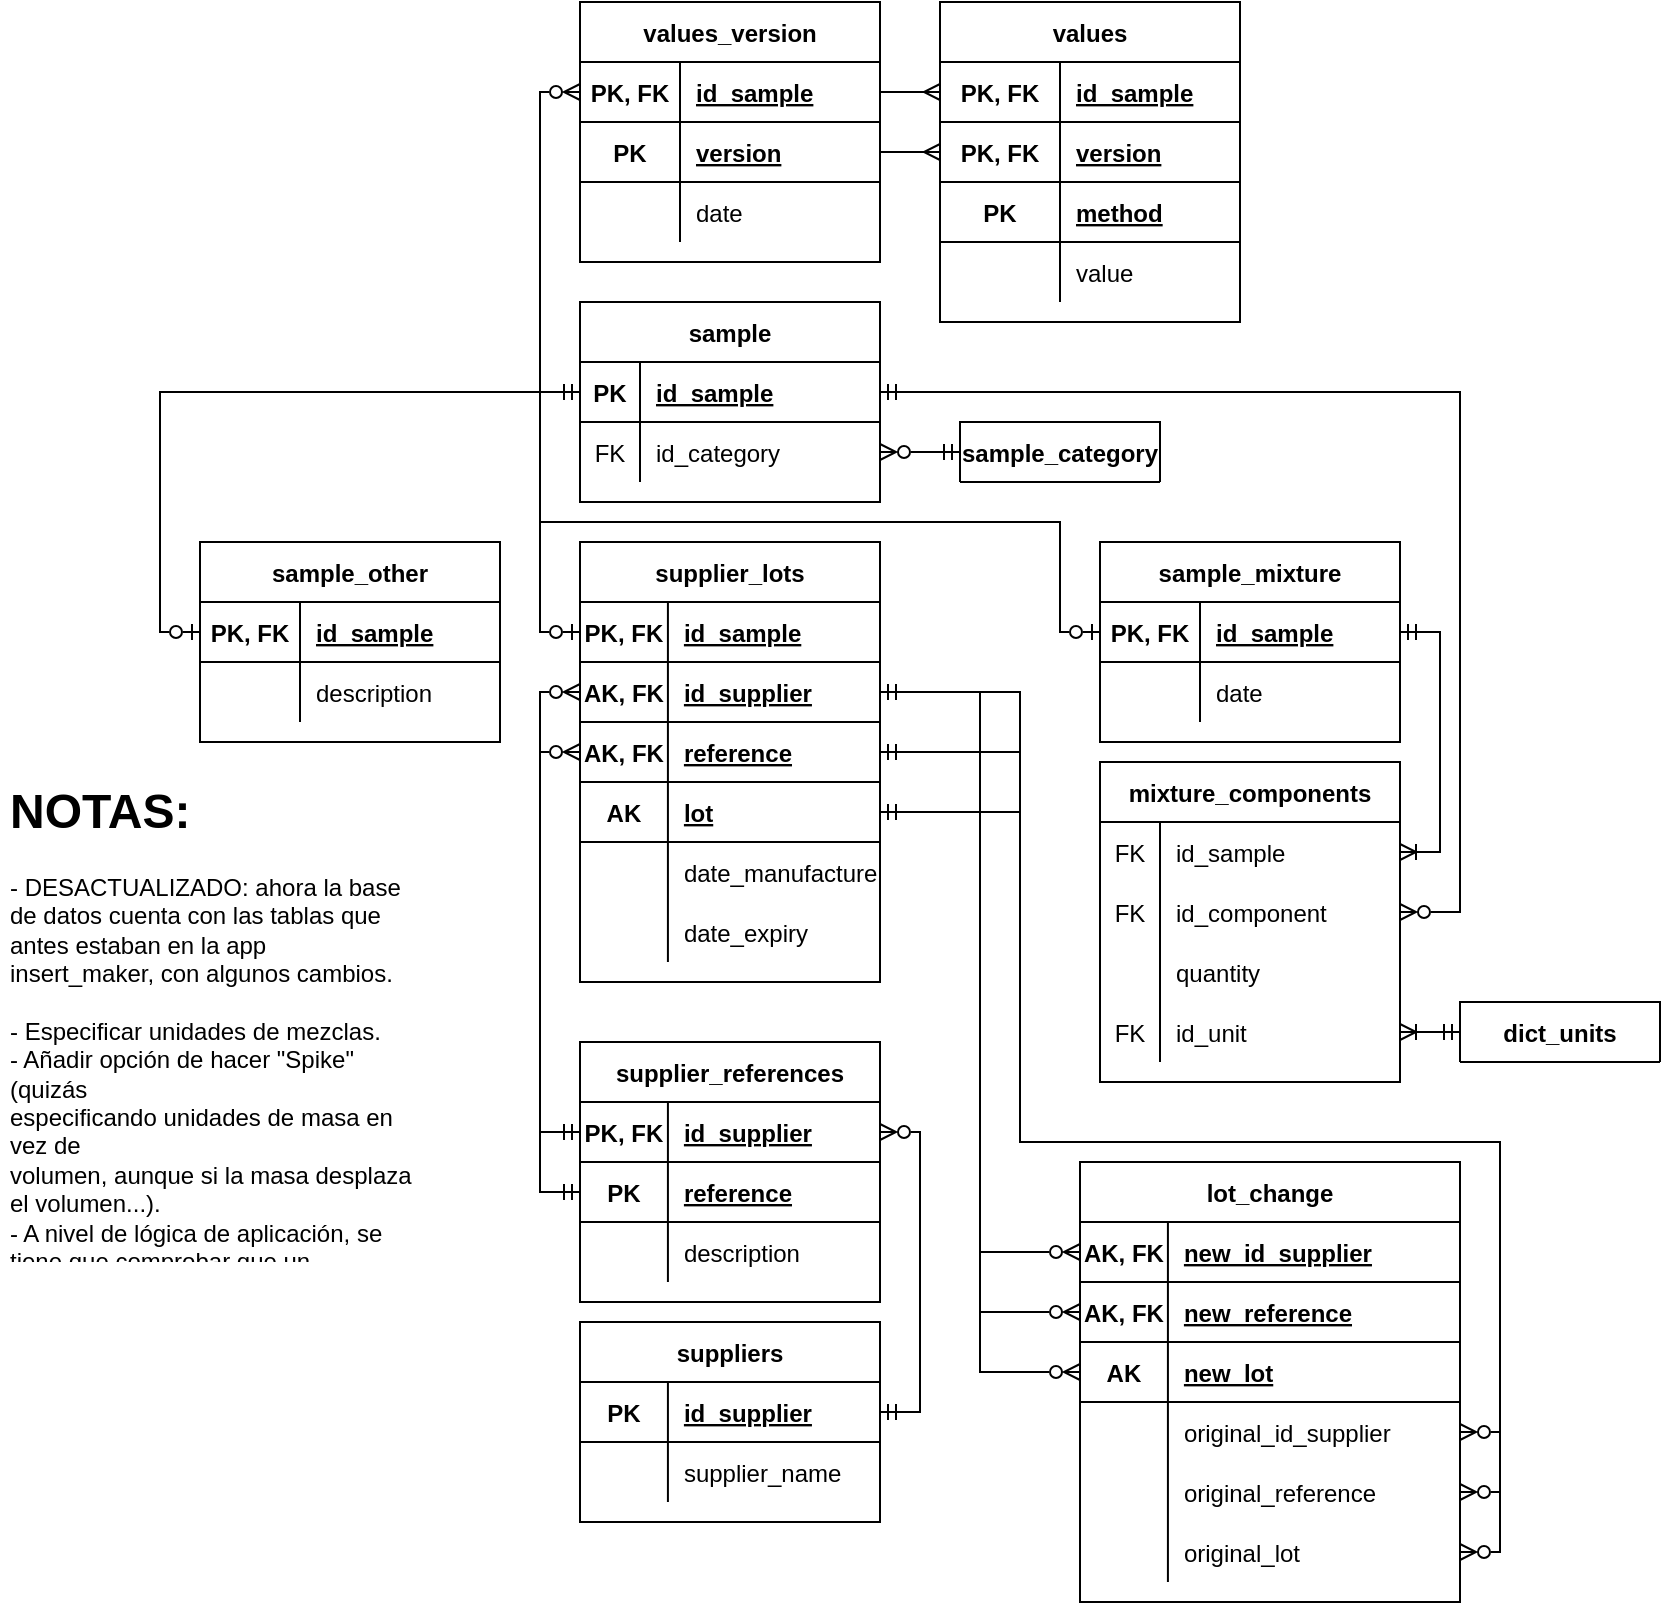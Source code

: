 <mxfile version="23.1.5" type="device">
  <diagram id="R2lEEEUBdFMjLlhIrx00" name="Page-1">
    <mxGraphModel dx="1434" dy="-362" grid="1" gridSize="10" guides="1" tooltips="1" connect="1" arrows="1" fold="1" page="1" pageScale="1" pageWidth="850" pageHeight="1100" math="0" shadow="0" extFonts="Permanent Marker^https://fonts.googleapis.com/css?family=Permanent+Marker">
      <root>
        <mxCell id="0" />
        <mxCell id="1" parent="0" />
        <mxCell id="YaKXgpYSfWObcAHLedQ9-287" value="sample" style="shape=table;startSize=30;container=1;collapsible=1;childLayout=tableLayout;fixedRows=1;rowLines=0;fontStyle=1;align=center;resizeLast=1;" parent="1" vertex="1">
          <mxGeometry x="310" y="1290" width="150" height="100" as="geometry" />
        </mxCell>
        <mxCell id="YaKXgpYSfWObcAHLedQ9-288" style="shape=partialRectangle;collapsible=0;dropTarget=0;pointerEvents=0;fillColor=none;points=[[0,0.5],[1,0.5]];portConstraint=eastwest;top=0;left=0;right=0;bottom=1;" parent="YaKXgpYSfWObcAHLedQ9-287" vertex="1">
          <mxGeometry y="30" width="150" height="30" as="geometry" />
        </mxCell>
        <mxCell id="YaKXgpYSfWObcAHLedQ9-289" value="PK" style="shape=partialRectangle;overflow=hidden;connectable=0;fillColor=none;top=0;left=0;bottom=0;right=0;fontStyle=1;" parent="YaKXgpYSfWObcAHLedQ9-288" vertex="1">
          <mxGeometry width="30" height="30" as="geometry">
            <mxRectangle width="30" height="30" as="alternateBounds" />
          </mxGeometry>
        </mxCell>
        <mxCell id="YaKXgpYSfWObcAHLedQ9-290" value="id_sample" style="shape=partialRectangle;overflow=hidden;connectable=0;fillColor=none;top=0;left=0;bottom=0;right=0;align=left;spacingLeft=6;fontStyle=5;" parent="YaKXgpYSfWObcAHLedQ9-288" vertex="1">
          <mxGeometry x="30" width="120" height="30" as="geometry">
            <mxRectangle width="120" height="30" as="alternateBounds" />
          </mxGeometry>
        </mxCell>
        <mxCell id="YaKXgpYSfWObcAHLedQ9-291" style="shape=partialRectangle;collapsible=0;dropTarget=0;pointerEvents=0;fillColor=none;points=[[0,0.5],[1,0.5]];portConstraint=eastwest;top=0;left=0;right=0;bottom=0;" parent="YaKXgpYSfWObcAHLedQ9-287" vertex="1">
          <mxGeometry y="60" width="150" height="30" as="geometry" />
        </mxCell>
        <mxCell id="YaKXgpYSfWObcAHLedQ9-292" value="FK" style="shape=partialRectangle;overflow=hidden;connectable=0;fillColor=none;top=0;left=0;bottom=0;right=0;" parent="YaKXgpYSfWObcAHLedQ9-291" vertex="1">
          <mxGeometry width="30" height="30" as="geometry">
            <mxRectangle width="30" height="30" as="alternateBounds" />
          </mxGeometry>
        </mxCell>
        <mxCell id="YaKXgpYSfWObcAHLedQ9-293" value="id_category" style="shape=partialRectangle;overflow=hidden;connectable=0;fillColor=none;top=0;left=0;bottom=0;right=0;align=left;spacingLeft=6;" parent="YaKXgpYSfWObcAHLedQ9-291" vertex="1">
          <mxGeometry x="30" width="120" height="30" as="geometry">
            <mxRectangle width="120" height="30" as="alternateBounds" />
          </mxGeometry>
        </mxCell>
        <mxCell id="YaKXgpYSfWObcAHLedQ9-294" value="supplier_lots" style="shape=table;startSize=30;container=1;collapsible=1;childLayout=tableLayout;fixedRows=1;rowLines=0;fontStyle=1;align=center;resizeLast=1;" parent="1" vertex="1">
          <mxGeometry x="310" y="1410" width="150" height="220" as="geometry" />
        </mxCell>
        <mxCell id="YaKXgpYSfWObcAHLedQ9-310" style="shape=partialRectangle;collapsible=0;dropTarget=0;pointerEvents=0;fillColor=none;points=[[0,0.5],[1,0.5]];portConstraint=eastwest;top=0;left=0;right=0;bottom=1;" parent="YaKXgpYSfWObcAHLedQ9-294" vertex="1">
          <mxGeometry y="30" width="150" height="30" as="geometry" />
        </mxCell>
        <mxCell id="YaKXgpYSfWObcAHLedQ9-311" value="PK, FK" style="shape=partialRectangle;overflow=hidden;connectable=0;fillColor=none;top=0;left=0;bottom=0;right=0;fontStyle=1;" parent="YaKXgpYSfWObcAHLedQ9-310" vertex="1">
          <mxGeometry width="43.958" height="30" as="geometry">
            <mxRectangle width="43.958" height="30" as="alternateBounds" />
          </mxGeometry>
        </mxCell>
        <mxCell id="YaKXgpYSfWObcAHLedQ9-312" value="id_sample" style="shape=partialRectangle;overflow=hidden;connectable=0;fillColor=none;top=0;left=0;bottom=0;right=0;align=left;spacingLeft=6;fontStyle=5;" parent="YaKXgpYSfWObcAHLedQ9-310" vertex="1">
          <mxGeometry x="43.958" width="106.042" height="30" as="geometry">
            <mxRectangle width="106.042" height="30" as="alternateBounds" />
          </mxGeometry>
        </mxCell>
        <mxCell id="YaKXgpYSfWObcAHLedQ9-295" style="shape=partialRectangle;collapsible=0;dropTarget=0;pointerEvents=0;fillColor=none;points=[[0,0.5],[1,0.5]];portConstraint=eastwest;top=0;left=0;right=0;bottom=1;" parent="YaKXgpYSfWObcAHLedQ9-294" vertex="1">
          <mxGeometry y="60" width="150" height="30" as="geometry" />
        </mxCell>
        <mxCell id="YaKXgpYSfWObcAHLedQ9-296" value="AK, FK" style="shape=partialRectangle;overflow=hidden;connectable=0;fillColor=none;top=0;left=0;bottom=0;right=0;fontStyle=1;" parent="YaKXgpYSfWObcAHLedQ9-295" vertex="1">
          <mxGeometry width="43.958" height="30" as="geometry">
            <mxRectangle width="43.958" height="30" as="alternateBounds" />
          </mxGeometry>
        </mxCell>
        <mxCell id="YaKXgpYSfWObcAHLedQ9-297" value="id_supplier" style="shape=partialRectangle;overflow=hidden;connectable=0;fillColor=none;top=0;left=0;bottom=0;right=0;align=left;spacingLeft=6;fontStyle=5;" parent="YaKXgpYSfWObcAHLedQ9-295" vertex="1">
          <mxGeometry x="43.958" width="106.042" height="30" as="geometry">
            <mxRectangle width="106.042" height="30" as="alternateBounds" />
          </mxGeometry>
        </mxCell>
        <mxCell id="YaKXgpYSfWObcAHLedQ9-298" value="" style="shape=partialRectangle;collapsible=0;dropTarget=0;pointerEvents=0;fillColor=none;points=[[0,0.5],[1,0.5]];portConstraint=eastwest;top=0;left=0;right=0;bottom=1;" parent="YaKXgpYSfWObcAHLedQ9-294" vertex="1">
          <mxGeometry y="90" width="150" height="30" as="geometry" />
        </mxCell>
        <mxCell id="YaKXgpYSfWObcAHLedQ9-299" value="AK, FK" style="shape=partialRectangle;overflow=hidden;connectable=0;fillColor=none;top=0;left=0;bottom=0;right=0;fontStyle=1;" parent="YaKXgpYSfWObcAHLedQ9-298" vertex="1">
          <mxGeometry width="43.958" height="30" as="geometry">
            <mxRectangle width="43.958" height="30" as="alternateBounds" />
          </mxGeometry>
        </mxCell>
        <mxCell id="YaKXgpYSfWObcAHLedQ9-300" value="reference" style="shape=partialRectangle;overflow=hidden;connectable=0;fillColor=none;top=0;left=0;bottom=0;right=0;align=left;spacingLeft=6;fontStyle=5;" parent="YaKXgpYSfWObcAHLedQ9-298" vertex="1">
          <mxGeometry x="43.958" width="106.042" height="30" as="geometry">
            <mxRectangle width="106.042" height="30" as="alternateBounds" />
          </mxGeometry>
        </mxCell>
        <mxCell id="YaKXgpYSfWObcAHLedQ9-301" style="shape=partialRectangle;collapsible=0;dropTarget=0;pointerEvents=0;fillColor=none;points=[[0,0.5],[1,0.5]];portConstraint=eastwest;top=0;left=0;right=0;bottom=1;" parent="YaKXgpYSfWObcAHLedQ9-294" vertex="1">
          <mxGeometry y="120" width="150" height="30" as="geometry" />
        </mxCell>
        <mxCell id="YaKXgpYSfWObcAHLedQ9-302" value="AK" style="shape=partialRectangle;overflow=hidden;connectable=0;fillColor=none;top=0;left=0;bottom=0;right=0;fontStyle=1;" parent="YaKXgpYSfWObcAHLedQ9-301" vertex="1">
          <mxGeometry width="43.958" height="30" as="geometry">
            <mxRectangle width="43.958" height="30" as="alternateBounds" />
          </mxGeometry>
        </mxCell>
        <mxCell id="YaKXgpYSfWObcAHLedQ9-303" value="lot" style="shape=partialRectangle;overflow=hidden;connectable=0;fillColor=none;top=0;left=0;bottom=0;right=0;align=left;spacingLeft=6;fontStyle=5;" parent="YaKXgpYSfWObcAHLedQ9-301" vertex="1">
          <mxGeometry x="43.958" width="106.042" height="30" as="geometry">
            <mxRectangle width="106.042" height="30" as="alternateBounds" />
          </mxGeometry>
        </mxCell>
        <mxCell id="YaKXgpYSfWObcAHLedQ9-304" value="" style="shape=partialRectangle;collapsible=0;dropTarget=0;pointerEvents=0;fillColor=none;points=[[0,0.5],[1,0.5]];portConstraint=eastwest;top=0;left=0;right=0;bottom=0;" parent="YaKXgpYSfWObcAHLedQ9-294" vertex="1">
          <mxGeometry y="150" width="150" height="30" as="geometry" />
        </mxCell>
        <mxCell id="YaKXgpYSfWObcAHLedQ9-305" value="" style="shape=partialRectangle;overflow=hidden;connectable=0;fillColor=none;top=0;left=0;bottom=0;right=0;" parent="YaKXgpYSfWObcAHLedQ9-304" vertex="1">
          <mxGeometry width="43.958" height="30" as="geometry">
            <mxRectangle width="43.958" height="30" as="alternateBounds" />
          </mxGeometry>
        </mxCell>
        <mxCell id="YaKXgpYSfWObcAHLedQ9-306" value="date_manufacture" style="shape=partialRectangle;overflow=hidden;connectable=0;fillColor=none;top=0;left=0;bottom=0;right=0;align=left;spacingLeft=6;" parent="YaKXgpYSfWObcAHLedQ9-304" vertex="1">
          <mxGeometry x="43.958" width="106.042" height="30" as="geometry">
            <mxRectangle width="106.042" height="30" as="alternateBounds" />
          </mxGeometry>
        </mxCell>
        <mxCell id="YaKXgpYSfWObcAHLedQ9-307" style="shape=partialRectangle;collapsible=0;dropTarget=0;pointerEvents=0;fillColor=none;points=[[0,0.5],[1,0.5]];portConstraint=eastwest;top=0;left=0;right=0;bottom=0;" parent="YaKXgpYSfWObcAHLedQ9-294" vertex="1">
          <mxGeometry y="180" width="150" height="30" as="geometry" />
        </mxCell>
        <mxCell id="YaKXgpYSfWObcAHLedQ9-308" style="shape=partialRectangle;overflow=hidden;connectable=0;fillColor=none;top=0;left=0;bottom=0;right=0;" parent="YaKXgpYSfWObcAHLedQ9-307" vertex="1">
          <mxGeometry width="43.958" height="30" as="geometry">
            <mxRectangle width="43.958" height="30" as="alternateBounds" />
          </mxGeometry>
        </mxCell>
        <mxCell id="YaKXgpYSfWObcAHLedQ9-309" value="date_expiry" style="shape=partialRectangle;overflow=hidden;connectable=0;fillColor=none;top=0;left=0;bottom=0;right=0;align=left;spacingLeft=6;" parent="YaKXgpYSfWObcAHLedQ9-307" vertex="1">
          <mxGeometry x="43.958" width="106.042" height="30" as="geometry">
            <mxRectangle width="106.042" height="30" as="alternateBounds" />
          </mxGeometry>
        </mxCell>
        <mxCell id="YaKXgpYSfWObcAHLedQ9-313" style="edgeStyle=orthogonalEdgeStyle;rounded=0;orthogonalLoop=1;jettySize=auto;html=1;exitX=0;exitY=0.5;exitDx=0;exitDy=0;entryX=0;entryY=0.5;entryDx=0;entryDy=0;endArrow=ERzeroToOne;endFill=0;startArrow=ERmandOne;startFill=0;" parent="1" source="YaKXgpYSfWObcAHLedQ9-288" target="YaKXgpYSfWObcAHLedQ9-310" edge="1">
          <mxGeometry relative="1" as="geometry" />
        </mxCell>
        <mxCell id="YaKXgpYSfWObcAHLedQ9-314" value="sample_mixture" style="shape=table;startSize=30;container=1;collapsible=1;childLayout=tableLayout;fixedRows=1;rowLines=0;fontStyle=1;align=center;resizeLast=1;" parent="1" vertex="1">
          <mxGeometry x="570" y="1410" width="150" height="100" as="geometry" />
        </mxCell>
        <mxCell id="YaKXgpYSfWObcAHLedQ9-315" style="shape=partialRectangle;collapsible=0;dropTarget=0;pointerEvents=0;fillColor=none;points=[[0,0.5],[1,0.5]];portConstraint=eastwest;top=0;left=0;right=0;bottom=1;" parent="YaKXgpYSfWObcAHLedQ9-314" vertex="1">
          <mxGeometry y="30" width="150" height="30" as="geometry" />
        </mxCell>
        <mxCell id="YaKXgpYSfWObcAHLedQ9-316" value="PK, FK" style="shape=partialRectangle;overflow=hidden;connectable=0;fillColor=none;top=0;left=0;bottom=0;right=0;fontStyle=1;" parent="YaKXgpYSfWObcAHLedQ9-315" vertex="1">
          <mxGeometry width="50" height="30" as="geometry">
            <mxRectangle width="50" height="30" as="alternateBounds" />
          </mxGeometry>
        </mxCell>
        <mxCell id="YaKXgpYSfWObcAHLedQ9-317" value="id_sample" style="shape=partialRectangle;overflow=hidden;connectable=0;fillColor=none;top=0;left=0;bottom=0;right=0;align=left;spacingLeft=6;fontStyle=5;" parent="YaKXgpYSfWObcAHLedQ9-315" vertex="1">
          <mxGeometry x="50" width="100" height="30" as="geometry">
            <mxRectangle width="100" height="30" as="alternateBounds" />
          </mxGeometry>
        </mxCell>
        <mxCell id="YaKXgpYSfWObcAHLedQ9-318" style="shape=partialRectangle;collapsible=0;dropTarget=0;pointerEvents=0;fillColor=none;points=[[0,0.5],[1,0.5]];portConstraint=eastwest;top=0;left=0;right=0;bottom=0;" parent="YaKXgpYSfWObcAHLedQ9-314" vertex="1">
          <mxGeometry y="60" width="150" height="30" as="geometry" />
        </mxCell>
        <mxCell id="YaKXgpYSfWObcAHLedQ9-319" style="shape=partialRectangle;overflow=hidden;connectable=0;fillColor=none;top=0;left=0;bottom=0;right=0;" parent="YaKXgpYSfWObcAHLedQ9-318" vertex="1">
          <mxGeometry width="50" height="30" as="geometry">
            <mxRectangle width="50" height="30" as="alternateBounds" />
          </mxGeometry>
        </mxCell>
        <mxCell id="YaKXgpYSfWObcAHLedQ9-320" value="date" style="shape=partialRectangle;overflow=hidden;connectable=0;fillColor=none;top=0;left=0;bottom=0;right=0;align=left;spacingLeft=6;" parent="YaKXgpYSfWObcAHLedQ9-318" vertex="1">
          <mxGeometry x="50" width="100" height="30" as="geometry">
            <mxRectangle width="100" height="30" as="alternateBounds" />
          </mxGeometry>
        </mxCell>
        <mxCell id="YaKXgpYSfWObcAHLedQ9-321" style="edgeStyle=orthogonalEdgeStyle;rounded=0;orthogonalLoop=1;jettySize=auto;html=1;exitX=0;exitY=0.5;exitDx=0;exitDy=0;entryX=0;entryY=0.5;entryDx=0;entryDy=0;endArrow=ERzeroToOne;endFill=0;startArrow=ERmandOne;startFill=0;" parent="1" source="YaKXgpYSfWObcAHLedQ9-288" target="YaKXgpYSfWObcAHLedQ9-315" edge="1">
          <mxGeometry relative="1" as="geometry">
            <mxPoint x="320" y="1345" as="sourcePoint" />
            <mxPoint x="320" y="1505" as="targetPoint" />
            <Array as="points">
              <mxPoint x="290" y="1335" />
              <mxPoint x="290" y="1400" />
              <mxPoint x="550" y="1400" />
              <mxPoint x="550" y="1455" />
            </Array>
          </mxGeometry>
        </mxCell>
        <mxCell id="YaKXgpYSfWObcAHLedQ9-322" value="mixture_components" style="shape=table;startSize=30;container=1;collapsible=1;childLayout=tableLayout;fixedRows=1;rowLines=0;fontStyle=1;align=center;resizeLast=1;" parent="1" vertex="1">
          <mxGeometry x="570" y="1520" width="150" height="160" as="geometry" />
        </mxCell>
        <mxCell id="YaKXgpYSfWObcAHLedQ9-329" style="shape=partialRectangle;collapsible=0;dropTarget=0;pointerEvents=0;fillColor=none;points=[[0,0.5],[1,0.5]];portConstraint=eastwest;top=0;left=0;right=0;bottom=0;" parent="YaKXgpYSfWObcAHLedQ9-322" vertex="1">
          <mxGeometry y="30" width="150" height="30" as="geometry" />
        </mxCell>
        <mxCell id="YaKXgpYSfWObcAHLedQ9-330" value="FK" style="shape=partialRectangle;overflow=hidden;connectable=0;fillColor=none;top=0;left=0;bottom=0;right=0;" parent="YaKXgpYSfWObcAHLedQ9-329" vertex="1">
          <mxGeometry width="30" height="30" as="geometry">
            <mxRectangle width="30" height="30" as="alternateBounds" />
          </mxGeometry>
        </mxCell>
        <mxCell id="YaKXgpYSfWObcAHLedQ9-331" value="id_sample" style="shape=partialRectangle;overflow=hidden;connectable=0;fillColor=none;top=0;left=0;bottom=0;right=0;align=left;spacingLeft=6;" parent="YaKXgpYSfWObcAHLedQ9-329" vertex="1">
          <mxGeometry x="30" width="120" height="30" as="geometry">
            <mxRectangle width="120" height="30" as="alternateBounds" />
          </mxGeometry>
        </mxCell>
        <mxCell id="YaKXgpYSfWObcAHLedQ9-326" style="shape=partialRectangle;collapsible=0;dropTarget=0;pointerEvents=0;fillColor=none;points=[[0,0.5],[1,0.5]];portConstraint=eastwest;top=0;left=0;right=0;bottom=0;" parent="YaKXgpYSfWObcAHLedQ9-322" vertex="1">
          <mxGeometry y="60" width="150" height="30" as="geometry" />
        </mxCell>
        <mxCell id="YaKXgpYSfWObcAHLedQ9-327" value="FK" style="shape=partialRectangle;overflow=hidden;connectable=0;fillColor=none;top=0;left=0;bottom=0;right=0;" parent="YaKXgpYSfWObcAHLedQ9-326" vertex="1">
          <mxGeometry width="30" height="30" as="geometry">
            <mxRectangle width="30" height="30" as="alternateBounds" />
          </mxGeometry>
        </mxCell>
        <mxCell id="YaKXgpYSfWObcAHLedQ9-328" value="id_component" style="shape=partialRectangle;overflow=hidden;connectable=0;fillColor=none;top=0;left=0;bottom=0;right=0;align=left;spacingLeft=6;" parent="YaKXgpYSfWObcAHLedQ9-326" vertex="1">
          <mxGeometry x="30" width="120" height="30" as="geometry">
            <mxRectangle width="120" height="30" as="alternateBounds" />
          </mxGeometry>
        </mxCell>
        <mxCell id="YaKXgpYSfWObcAHLedQ9-336" style="shape=partialRectangle;collapsible=0;dropTarget=0;pointerEvents=0;fillColor=none;points=[[0,0.5],[1,0.5]];portConstraint=eastwest;top=0;left=0;right=0;bottom=0;" parent="YaKXgpYSfWObcAHLedQ9-322" vertex="1">
          <mxGeometry y="90" width="150" height="30" as="geometry" />
        </mxCell>
        <mxCell id="YaKXgpYSfWObcAHLedQ9-337" style="shape=partialRectangle;overflow=hidden;connectable=0;fillColor=none;top=0;left=0;bottom=0;right=0;" parent="YaKXgpYSfWObcAHLedQ9-336" vertex="1">
          <mxGeometry width="30" height="30" as="geometry">
            <mxRectangle width="30" height="30" as="alternateBounds" />
          </mxGeometry>
        </mxCell>
        <mxCell id="YaKXgpYSfWObcAHLedQ9-338" value="quantity" style="shape=partialRectangle;overflow=hidden;connectable=0;fillColor=none;top=0;left=0;bottom=0;right=0;align=left;spacingLeft=6;" parent="YaKXgpYSfWObcAHLedQ9-336" vertex="1">
          <mxGeometry x="30" width="120" height="30" as="geometry">
            <mxRectangle width="120" height="30" as="alternateBounds" />
          </mxGeometry>
        </mxCell>
        <mxCell id="OQtxZ8kjXkehAy-goMJj-4" style="shape=partialRectangle;collapsible=0;dropTarget=0;pointerEvents=0;fillColor=none;points=[[0,0.5],[1,0.5]];portConstraint=eastwest;top=0;left=0;right=0;bottom=0;" parent="YaKXgpYSfWObcAHLedQ9-322" vertex="1">
          <mxGeometry y="120" width="150" height="30" as="geometry" />
        </mxCell>
        <mxCell id="OQtxZ8kjXkehAy-goMJj-5" value="FK" style="shape=partialRectangle;overflow=hidden;connectable=0;fillColor=none;top=0;left=0;bottom=0;right=0;" parent="OQtxZ8kjXkehAy-goMJj-4" vertex="1">
          <mxGeometry width="30" height="30" as="geometry">
            <mxRectangle width="30" height="30" as="alternateBounds" />
          </mxGeometry>
        </mxCell>
        <mxCell id="OQtxZ8kjXkehAy-goMJj-6" value="id_unit" style="shape=partialRectangle;overflow=hidden;connectable=0;fillColor=none;top=0;left=0;bottom=0;right=0;align=left;spacingLeft=6;" parent="OQtxZ8kjXkehAy-goMJj-4" vertex="1">
          <mxGeometry x="30" width="120" height="30" as="geometry">
            <mxRectangle width="120" height="30" as="alternateBounds" />
          </mxGeometry>
        </mxCell>
        <mxCell id="YaKXgpYSfWObcAHLedQ9-333" style="edgeStyle=orthogonalEdgeStyle;rounded=0;orthogonalLoop=1;jettySize=auto;html=1;exitX=1;exitY=0.5;exitDx=0;exitDy=0;entryX=0;entryY=0.5;entryDx=0;entryDy=0;" parent="1" source="YaKXgpYSfWObcAHLedQ9-315" edge="1">
          <mxGeometry relative="1" as="geometry" />
        </mxCell>
        <mxCell id="YaKXgpYSfWObcAHLedQ9-334" style="edgeStyle=orthogonalEdgeStyle;rounded=0;orthogonalLoop=1;jettySize=auto;html=1;exitX=1;exitY=0.5;exitDx=0;exitDy=0;endArrow=ERoneToMany;endFill=0;startArrow=ERmandOne;startFill=0;" parent="1" source="YaKXgpYSfWObcAHLedQ9-315" target="YaKXgpYSfWObcAHLedQ9-329" edge="1">
          <mxGeometry relative="1" as="geometry" />
        </mxCell>
        <mxCell id="YaKXgpYSfWObcAHLedQ9-335" style="edgeStyle=orthogonalEdgeStyle;rounded=0;orthogonalLoop=1;jettySize=auto;html=1;exitX=1;exitY=0.5;exitDx=0;exitDy=0;endArrow=ERzeroToMany;endFill=0;startArrow=ERmandOne;startFill=0;entryX=1;entryY=0.5;entryDx=0;entryDy=0;" parent="1" source="YaKXgpYSfWObcAHLedQ9-288" target="YaKXgpYSfWObcAHLedQ9-326" edge="1">
          <mxGeometry relative="1" as="geometry">
            <Array as="points">
              <mxPoint x="750" y="1335" />
              <mxPoint x="750" y="1595" />
            </Array>
            <mxPoint x="750" y="1630" as="targetPoint" />
          </mxGeometry>
        </mxCell>
        <mxCell id="YaKXgpYSfWObcAHLedQ9-339" value="sample_other" style="shape=table;startSize=30;container=1;collapsible=1;childLayout=tableLayout;fixedRows=1;rowLines=0;fontStyle=1;align=center;resizeLast=1;" parent="1" vertex="1">
          <mxGeometry x="120" y="1410" width="150" height="100" as="geometry" />
        </mxCell>
        <mxCell id="YaKXgpYSfWObcAHLedQ9-340" style="shape=partialRectangle;collapsible=0;dropTarget=0;pointerEvents=0;fillColor=none;points=[[0,0.5],[1,0.5]];portConstraint=eastwest;top=0;left=0;right=0;bottom=1;" parent="YaKXgpYSfWObcAHLedQ9-339" vertex="1">
          <mxGeometry y="30" width="150" height="30" as="geometry" />
        </mxCell>
        <mxCell id="YaKXgpYSfWObcAHLedQ9-341" value="PK, FK" style="shape=partialRectangle;overflow=hidden;connectable=0;fillColor=none;top=0;left=0;bottom=0;right=0;fontStyle=1;" parent="YaKXgpYSfWObcAHLedQ9-340" vertex="1">
          <mxGeometry width="50" height="30" as="geometry">
            <mxRectangle width="50" height="30" as="alternateBounds" />
          </mxGeometry>
        </mxCell>
        <mxCell id="YaKXgpYSfWObcAHLedQ9-342" value="id_sample" style="shape=partialRectangle;overflow=hidden;connectable=0;fillColor=none;top=0;left=0;bottom=0;right=0;align=left;spacingLeft=6;fontStyle=5;" parent="YaKXgpYSfWObcAHLedQ9-340" vertex="1">
          <mxGeometry x="50" width="100" height="30" as="geometry">
            <mxRectangle width="100" height="30" as="alternateBounds" />
          </mxGeometry>
        </mxCell>
        <mxCell id="YaKXgpYSfWObcAHLedQ9-343" style="shape=partialRectangle;collapsible=0;dropTarget=0;pointerEvents=0;fillColor=none;points=[[0,0.5],[1,0.5]];portConstraint=eastwest;top=0;left=0;right=0;bottom=0;" parent="YaKXgpYSfWObcAHLedQ9-339" vertex="1">
          <mxGeometry y="60" width="150" height="30" as="geometry" />
        </mxCell>
        <mxCell id="YaKXgpYSfWObcAHLedQ9-344" style="shape=partialRectangle;overflow=hidden;connectable=0;fillColor=none;top=0;left=0;bottom=0;right=0;" parent="YaKXgpYSfWObcAHLedQ9-343" vertex="1">
          <mxGeometry width="50" height="30" as="geometry">
            <mxRectangle width="50" height="30" as="alternateBounds" />
          </mxGeometry>
        </mxCell>
        <mxCell id="YaKXgpYSfWObcAHLedQ9-345" value="description" style="shape=partialRectangle;overflow=hidden;connectable=0;fillColor=none;top=0;left=0;bottom=0;right=0;align=left;spacingLeft=6;" parent="YaKXgpYSfWObcAHLedQ9-343" vertex="1">
          <mxGeometry x="50" width="100" height="30" as="geometry">
            <mxRectangle width="100" height="30" as="alternateBounds" />
          </mxGeometry>
        </mxCell>
        <mxCell id="YaKXgpYSfWObcAHLedQ9-346" style="edgeStyle=orthogonalEdgeStyle;rounded=0;orthogonalLoop=1;jettySize=auto;html=1;exitX=0;exitY=0.5;exitDx=0;exitDy=0;entryX=0;entryY=0.5;entryDx=0;entryDy=0;endArrow=ERzeroToOne;endFill=0;startArrow=ERmandOne;startFill=0;" parent="1" source="YaKXgpYSfWObcAHLedQ9-288" target="YaKXgpYSfWObcAHLedQ9-340" edge="1">
          <mxGeometry relative="1" as="geometry">
            <mxPoint x="320" y="1345" as="sourcePoint" />
            <mxPoint x="500" y="1445" as="targetPoint" />
            <Array as="points">
              <mxPoint x="100" y="1335" />
              <mxPoint x="100" y="1455" />
            </Array>
          </mxGeometry>
        </mxCell>
        <mxCell id="YaKXgpYSfWObcAHLedQ9-350" value="supplier_references" style="shape=table;startSize=30;container=1;collapsible=1;childLayout=tableLayout;fixedRows=1;rowLines=0;fontStyle=1;align=center;resizeLast=1;" parent="1" vertex="1">
          <mxGeometry x="310" y="1660" width="150" height="130" as="geometry" />
        </mxCell>
        <mxCell id="YaKXgpYSfWObcAHLedQ9-354" style="shape=partialRectangle;collapsible=0;dropTarget=0;pointerEvents=0;fillColor=none;points=[[0,0.5],[1,0.5]];portConstraint=eastwest;top=0;left=0;right=0;bottom=1;" parent="YaKXgpYSfWObcAHLedQ9-350" vertex="1">
          <mxGeometry y="30" width="150" height="30" as="geometry" />
        </mxCell>
        <mxCell id="YaKXgpYSfWObcAHLedQ9-355" value="PK, FK" style="shape=partialRectangle;overflow=hidden;connectable=0;fillColor=none;top=0;left=0;bottom=0;right=0;fontStyle=1;" parent="YaKXgpYSfWObcAHLedQ9-354" vertex="1">
          <mxGeometry width="43.958" height="30" as="geometry">
            <mxRectangle width="43.958" height="30" as="alternateBounds" />
          </mxGeometry>
        </mxCell>
        <mxCell id="YaKXgpYSfWObcAHLedQ9-356" value="id_supplier" style="shape=partialRectangle;overflow=hidden;connectable=0;fillColor=none;top=0;left=0;bottom=0;right=0;align=left;spacingLeft=6;fontStyle=5;" parent="YaKXgpYSfWObcAHLedQ9-354" vertex="1">
          <mxGeometry x="43.958" width="106.042" height="30" as="geometry">
            <mxRectangle width="106.042" height="30" as="alternateBounds" />
          </mxGeometry>
        </mxCell>
        <mxCell id="YaKXgpYSfWObcAHLedQ9-357" value="" style="shape=partialRectangle;collapsible=0;dropTarget=0;pointerEvents=0;fillColor=none;points=[[0,0.5],[1,0.5]];portConstraint=eastwest;top=0;left=0;right=0;bottom=1;" parent="YaKXgpYSfWObcAHLedQ9-350" vertex="1">
          <mxGeometry y="60" width="150" height="30" as="geometry" />
        </mxCell>
        <mxCell id="YaKXgpYSfWObcAHLedQ9-358" value="PK" style="shape=partialRectangle;overflow=hidden;connectable=0;fillColor=none;top=0;left=0;bottom=0;right=0;fontStyle=1;" parent="YaKXgpYSfWObcAHLedQ9-357" vertex="1">
          <mxGeometry width="43.958" height="30" as="geometry">
            <mxRectangle width="43.958" height="30" as="alternateBounds" />
          </mxGeometry>
        </mxCell>
        <mxCell id="YaKXgpYSfWObcAHLedQ9-359" value="reference" style="shape=partialRectangle;overflow=hidden;connectable=0;fillColor=none;top=0;left=0;bottom=0;right=0;align=left;spacingLeft=6;fontStyle=5;" parent="YaKXgpYSfWObcAHLedQ9-357" vertex="1">
          <mxGeometry x="43.958" width="106.042" height="30" as="geometry">
            <mxRectangle width="106.042" height="30" as="alternateBounds" />
          </mxGeometry>
        </mxCell>
        <mxCell id="YaKXgpYSfWObcAHLedQ9-363" value="" style="shape=partialRectangle;collapsible=0;dropTarget=0;pointerEvents=0;fillColor=none;points=[[0,0.5],[1,0.5]];portConstraint=eastwest;top=0;left=0;right=0;bottom=0;" parent="YaKXgpYSfWObcAHLedQ9-350" vertex="1">
          <mxGeometry y="90" width="150" height="30" as="geometry" />
        </mxCell>
        <mxCell id="YaKXgpYSfWObcAHLedQ9-364" value="" style="shape=partialRectangle;overflow=hidden;connectable=0;fillColor=none;top=0;left=0;bottom=0;right=0;" parent="YaKXgpYSfWObcAHLedQ9-363" vertex="1">
          <mxGeometry width="43.958" height="30" as="geometry">
            <mxRectangle width="43.958" height="30" as="alternateBounds" />
          </mxGeometry>
        </mxCell>
        <mxCell id="YaKXgpYSfWObcAHLedQ9-365" value="description" style="shape=partialRectangle;overflow=hidden;connectable=0;fillColor=none;top=0;left=0;bottom=0;right=0;align=left;spacingLeft=6;" parent="YaKXgpYSfWObcAHLedQ9-363" vertex="1">
          <mxGeometry x="43.958" width="106.042" height="30" as="geometry">
            <mxRectangle width="106.042" height="30" as="alternateBounds" />
          </mxGeometry>
        </mxCell>
        <mxCell id="YaKXgpYSfWObcAHLedQ9-369" style="edgeStyle=orthogonalEdgeStyle;rounded=0;orthogonalLoop=1;jettySize=auto;html=1;exitX=0;exitY=0.5;exitDx=0;exitDy=0;entryX=0;entryY=0.5;entryDx=0;entryDy=0;startArrow=ERmandOne;startFill=0;endArrow=ERzeroToMany;endFill=0;" parent="1" source="YaKXgpYSfWObcAHLedQ9-354" target="YaKXgpYSfWObcAHLedQ9-295" edge="1">
          <mxGeometry relative="1" as="geometry" />
        </mxCell>
        <mxCell id="YaKXgpYSfWObcAHLedQ9-370" style="edgeStyle=orthogonalEdgeStyle;rounded=0;orthogonalLoop=1;jettySize=auto;html=1;exitX=0;exitY=0.5;exitDx=0;exitDy=0;entryX=0;entryY=0.5;entryDx=0;entryDy=0;endArrow=ERzeroToMany;endFill=0;startArrow=ERmandOne;startFill=0;" parent="1" source="YaKXgpYSfWObcAHLedQ9-357" target="YaKXgpYSfWObcAHLedQ9-298" edge="1">
          <mxGeometry relative="1" as="geometry" />
        </mxCell>
        <mxCell id="YaKXgpYSfWObcAHLedQ9-371" value="suppliers" style="shape=table;startSize=30;container=1;collapsible=1;childLayout=tableLayout;fixedRows=1;rowLines=0;fontStyle=1;align=center;resizeLast=1;" parent="1" vertex="1">
          <mxGeometry x="310" y="1800" width="150" height="100" as="geometry" />
        </mxCell>
        <mxCell id="YaKXgpYSfWObcAHLedQ9-372" style="shape=partialRectangle;collapsible=0;dropTarget=0;pointerEvents=0;fillColor=none;points=[[0,0.5],[1,0.5]];portConstraint=eastwest;top=0;left=0;right=0;bottom=1;" parent="YaKXgpYSfWObcAHLedQ9-371" vertex="1">
          <mxGeometry y="30" width="150" height="30" as="geometry" />
        </mxCell>
        <mxCell id="YaKXgpYSfWObcAHLedQ9-373" value="PK" style="shape=partialRectangle;overflow=hidden;connectable=0;fillColor=none;top=0;left=0;bottom=0;right=0;fontStyle=1;" parent="YaKXgpYSfWObcAHLedQ9-372" vertex="1">
          <mxGeometry width="43.958" height="30" as="geometry">
            <mxRectangle width="43.958" height="30" as="alternateBounds" />
          </mxGeometry>
        </mxCell>
        <mxCell id="YaKXgpYSfWObcAHLedQ9-374" value="id_supplier" style="shape=partialRectangle;overflow=hidden;connectable=0;fillColor=none;top=0;left=0;bottom=0;right=0;align=left;spacingLeft=6;fontStyle=5;" parent="YaKXgpYSfWObcAHLedQ9-372" vertex="1">
          <mxGeometry x="43.958" width="106.042" height="30" as="geometry">
            <mxRectangle width="106.042" height="30" as="alternateBounds" />
          </mxGeometry>
        </mxCell>
        <mxCell id="YaKXgpYSfWObcAHLedQ9-378" value="" style="shape=partialRectangle;collapsible=0;dropTarget=0;pointerEvents=0;fillColor=none;points=[[0,0.5],[1,0.5]];portConstraint=eastwest;top=0;left=0;right=0;bottom=0;" parent="YaKXgpYSfWObcAHLedQ9-371" vertex="1">
          <mxGeometry y="60" width="150" height="30" as="geometry" />
        </mxCell>
        <mxCell id="YaKXgpYSfWObcAHLedQ9-379" value="" style="shape=partialRectangle;overflow=hidden;connectable=0;fillColor=none;top=0;left=0;bottom=0;right=0;" parent="YaKXgpYSfWObcAHLedQ9-378" vertex="1">
          <mxGeometry width="43.958" height="30" as="geometry">
            <mxRectangle width="43.958" height="30" as="alternateBounds" />
          </mxGeometry>
        </mxCell>
        <mxCell id="YaKXgpYSfWObcAHLedQ9-380" value="supplier_name" style="shape=partialRectangle;overflow=hidden;connectable=0;fillColor=none;top=0;left=0;bottom=0;right=0;align=left;spacingLeft=6;" parent="YaKXgpYSfWObcAHLedQ9-378" vertex="1">
          <mxGeometry x="43.958" width="106.042" height="30" as="geometry">
            <mxRectangle width="106.042" height="30" as="alternateBounds" />
          </mxGeometry>
        </mxCell>
        <mxCell id="YaKXgpYSfWObcAHLedQ9-381" style="edgeStyle=orthogonalEdgeStyle;rounded=0;orthogonalLoop=1;jettySize=auto;html=1;startArrow=ERmandOne;startFill=0;endArrow=ERzeroToMany;endFill=0;entryX=1;entryY=0.5;entryDx=0;entryDy=0;exitX=1;exitY=0.5;exitDx=0;exitDy=0;" parent="1" source="YaKXgpYSfWObcAHLedQ9-372" target="YaKXgpYSfWObcAHLedQ9-354" edge="1">
          <mxGeometry relative="1" as="geometry">
            <mxPoint x="480" y="1900" as="targetPoint" />
            <Array as="points">
              <mxPoint x="480" y="1845" />
              <mxPoint x="480" y="1705" />
            </Array>
          </mxGeometry>
        </mxCell>
        <mxCell id="YaKXgpYSfWObcAHLedQ9-382" value="sample_category" style="shape=table;startSize=30;container=1;collapsible=1;childLayout=tableLayout;fixedRows=1;rowLines=0;fontStyle=1;align=center;resizeLast=1;" parent="1" vertex="1" collapsed="1">
          <mxGeometry x="500" y="1350" width="100" height="30" as="geometry">
            <mxRectangle x="500" y="1350" width="150" height="100" as="alternateBounds" />
          </mxGeometry>
        </mxCell>
        <mxCell id="YaKXgpYSfWObcAHLedQ9-383" style="shape=partialRectangle;collapsible=0;dropTarget=0;pointerEvents=0;fillColor=none;points=[[0,0.5],[1,0.5]];portConstraint=eastwest;top=0;left=0;right=0;bottom=1;" parent="YaKXgpYSfWObcAHLedQ9-382" vertex="1">
          <mxGeometry y="30" width="150" height="30" as="geometry" />
        </mxCell>
        <mxCell id="YaKXgpYSfWObcAHLedQ9-384" value="PK" style="shape=partialRectangle;overflow=hidden;connectable=0;fillColor=none;top=0;left=0;bottom=0;right=0;fontStyle=1;" parent="YaKXgpYSfWObcAHLedQ9-383" vertex="1">
          <mxGeometry width="30" height="30" as="geometry">
            <mxRectangle width="30" height="30" as="alternateBounds" />
          </mxGeometry>
        </mxCell>
        <mxCell id="YaKXgpYSfWObcAHLedQ9-385" value="id_category" style="shape=partialRectangle;overflow=hidden;connectable=0;fillColor=none;top=0;left=0;bottom=0;right=0;align=left;spacingLeft=6;fontStyle=5;" parent="YaKXgpYSfWObcAHLedQ9-383" vertex="1">
          <mxGeometry x="30" width="120" height="30" as="geometry">
            <mxRectangle width="120" height="30" as="alternateBounds" />
          </mxGeometry>
        </mxCell>
        <mxCell id="YaKXgpYSfWObcAHLedQ9-386" style="shape=partialRectangle;collapsible=0;dropTarget=0;pointerEvents=0;fillColor=none;points=[[0,0.5],[1,0.5]];portConstraint=eastwest;top=0;left=0;right=0;bottom=0;" parent="YaKXgpYSfWObcAHLedQ9-382" vertex="1">
          <mxGeometry y="60" width="150" height="30" as="geometry" />
        </mxCell>
        <mxCell id="YaKXgpYSfWObcAHLedQ9-387" value="" style="shape=partialRectangle;overflow=hidden;connectable=0;fillColor=none;top=0;left=0;bottom=0;right=0;" parent="YaKXgpYSfWObcAHLedQ9-386" vertex="1">
          <mxGeometry width="30" height="30" as="geometry">
            <mxRectangle width="30" height="30" as="alternateBounds" />
          </mxGeometry>
        </mxCell>
        <mxCell id="YaKXgpYSfWObcAHLedQ9-388" value="category&#xa;(lot, mixture, other...) " style="shape=partialRectangle;overflow=hidden;connectable=0;fillColor=none;top=0;left=0;bottom=0;right=0;align=left;spacingLeft=6;" parent="YaKXgpYSfWObcAHLedQ9-386" vertex="1">
          <mxGeometry x="30" width="120" height="30" as="geometry">
            <mxRectangle width="120" height="30" as="alternateBounds" />
          </mxGeometry>
        </mxCell>
        <mxCell id="YaKXgpYSfWObcAHLedQ9-389" style="edgeStyle=orthogonalEdgeStyle;rounded=0;orthogonalLoop=1;jettySize=auto;html=1;exitX=0;exitY=0.5;exitDx=0;exitDy=0;entryX=1;entryY=0.5;entryDx=0;entryDy=0;startArrow=ERmandOne;startFill=0;endArrow=ERzeroToMany;endFill=0;" parent="1" source="YaKXgpYSfWObcAHLedQ9-383" target="YaKXgpYSfWObcAHLedQ9-291" edge="1">
          <mxGeometry relative="1" as="geometry" />
        </mxCell>
        <mxCell id="YaKXgpYSfWObcAHLedQ9-390" value="values_version" style="shape=table;startSize=30;container=1;collapsible=1;childLayout=tableLayout;fixedRows=1;rowLines=0;fontStyle=1;align=center;resizeLast=1;" parent="1" vertex="1">
          <mxGeometry x="310" y="1140" width="150" height="130" as="geometry" />
        </mxCell>
        <mxCell id="YaKXgpYSfWObcAHLedQ9-391" style="shape=partialRectangle;collapsible=0;dropTarget=0;pointerEvents=0;fillColor=none;points=[[0,0.5],[1,0.5]];portConstraint=eastwest;top=0;left=0;right=0;bottom=1;" parent="YaKXgpYSfWObcAHLedQ9-390" vertex="1">
          <mxGeometry y="30" width="150" height="30" as="geometry" />
        </mxCell>
        <mxCell id="YaKXgpYSfWObcAHLedQ9-392" value="PK, FK" style="shape=partialRectangle;overflow=hidden;connectable=0;fillColor=none;top=0;left=0;bottom=0;right=0;fontStyle=1;" parent="YaKXgpYSfWObcAHLedQ9-391" vertex="1">
          <mxGeometry width="50" height="30" as="geometry">
            <mxRectangle width="50" height="30" as="alternateBounds" />
          </mxGeometry>
        </mxCell>
        <mxCell id="YaKXgpYSfWObcAHLedQ9-393" value="id_sample" style="shape=partialRectangle;overflow=hidden;connectable=0;fillColor=none;top=0;left=0;bottom=0;right=0;align=left;spacingLeft=6;fontStyle=5;" parent="YaKXgpYSfWObcAHLedQ9-391" vertex="1">
          <mxGeometry x="50" width="100" height="30" as="geometry">
            <mxRectangle width="100" height="30" as="alternateBounds" />
          </mxGeometry>
        </mxCell>
        <mxCell id="YaKXgpYSfWObcAHLedQ9-394" style="shape=partialRectangle;collapsible=0;dropTarget=0;pointerEvents=0;fillColor=none;points=[[0,0.5],[1,0.5]];portConstraint=eastwest;top=0;left=0;right=0;bottom=1;" parent="YaKXgpYSfWObcAHLedQ9-390" vertex="1">
          <mxGeometry y="60" width="150" height="30" as="geometry" />
        </mxCell>
        <mxCell id="YaKXgpYSfWObcAHLedQ9-395" value="PK" style="shape=partialRectangle;overflow=hidden;connectable=0;fillColor=none;top=0;left=0;bottom=0;right=0;fontStyle=1;" parent="YaKXgpYSfWObcAHLedQ9-394" vertex="1">
          <mxGeometry width="50" height="30" as="geometry">
            <mxRectangle width="50" height="30" as="alternateBounds" />
          </mxGeometry>
        </mxCell>
        <mxCell id="YaKXgpYSfWObcAHLedQ9-396" value="version" style="shape=partialRectangle;overflow=hidden;connectable=0;fillColor=none;top=0;left=0;bottom=0;right=0;align=left;spacingLeft=6;fontStyle=5;" parent="YaKXgpYSfWObcAHLedQ9-394" vertex="1">
          <mxGeometry x="50" width="100" height="30" as="geometry">
            <mxRectangle width="100" height="30" as="alternateBounds" />
          </mxGeometry>
        </mxCell>
        <mxCell id="YaKXgpYSfWObcAHLedQ9-397" style="shape=partialRectangle;collapsible=0;dropTarget=0;pointerEvents=0;fillColor=none;points=[[0,0.5],[1,0.5]];portConstraint=eastwest;top=0;left=0;right=0;bottom=0;" parent="YaKXgpYSfWObcAHLedQ9-390" vertex="1">
          <mxGeometry y="90" width="150" height="30" as="geometry" />
        </mxCell>
        <mxCell id="YaKXgpYSfWObcAHLedQ9-398" style="shape=partialRectangle;overflow=hidden;connectable=0;fillColor=none;top=0;left=0;bottom=0;right=0;" parent="YaKXgpYSfWObcAHLedQ9-397" vertex="1">
          <mxGeometry width="50" height="30" as="geometry">
            <mxRectangle width="50" height="30" as="alternateBounds" />
          </mxGeometry>
        </mxCell>
        <mxCell id="YaKXgpYSfWObcAHLedQ9-399" value="date" style="shape=partialRectangle;overflow=hidden;connectable=0;fillColor=none;top=0;left=0;bottom=0;right=0;align=left;spacingLeft=6;" parent="YaKXgpYSfWObcAHLedQ9-397" vertex="1">
          <mxGeometry x="50" width="100" height="30" as="geometry">
            <mxRectangle width="100" height="30" as="alternateBounds" />
          </mxGeometry>
        </mxCell>
        <mxCell id="YaKXgpYSfWObcAHLedQ9-400" value="values" style="shape=table;startSize=30;container=1;collapsible=1;childLayout=tableLayout;fixedRows=1;rowLines=0;fontStyle=1;align=center;resizeLast=1;" parent="1" vertex="1">
          <mxGeometry x="490" y="1140" width="150" height="160" as="geometry" />
        </mxCell>
        <mxCell id="YaKXgpYSfWObcAHLedQ9-401" style="shape=partialRectangle;collapsible=0;dropTarget=0;pointerEvents=0;fillColor=none;points=[[0,0.5],[1,0.5]];portConstraint=eastwest;top=0;left=0;right=0;bottom=1;" parent="YaKXgpYSfWObcAHLedQ9-400" vertex="1">
          <mxGeometry y="30" width="150" height="30" as="geometry" />
        </mxCell>
        <mxCell id="YaKXgpYSfWObcAHLedQ9-402" value="PK, FK" style="shape=partialRectangle;overflow=hidden;connectable=0;fillColor=none;top=0;left=0;bottom=0;right=0;fontStyle=1;" parent="YaKXgpYSfWObcAHLedQ9-401" vertex="1">
          <mxGeometry width="60" height="30" as="geometry">
            <mxRectangle width="60" height="30" as="alternateBounds" />
          </mxGeometry>
        </mxCell>
        <mxCell id="YaKXgpYSfWObcAHLedQ9-403" value="id_sample" style="shape=partialRectangle;overflow=hidden;connectable=0;fillColor=none;top=0;left=0;bottom=0;right=0;align=left;spacingLeft=6;fontStyle=5;" parent="YaKXgpYSfWObcAHLedQ9-401" vertex="1">
          <mxGeometry x="60" width="90" height="30" as="geometry">
            <mxRectangle width="90" height="30" as="alternateBounds" />
          </mxGeometry>
        </mxCell>
        <mxCell id="YaKXgpYSfWObcAHLedQ9-404" style="shape=partialRectangle;collapsible=0;dropTarget=0;pointerEvents=0;fillColor=none;points=[[0,0.5],[1,0.5]];portConstraint=eastwest;top=0;left=0;right=0;bottom=1;" parent="YaKXgpYSfWObcAHLedQ9-400" vertex="1">
          <mxGeometry y="60" width="150" height="30" as="geometry" />
        </mxCell>
        <mxCell id="YaKXgpYSfWObcAHLedQ9-405" value="PK, FK" style="shape=partialRectangle;overflow=hidden;connectable=0;fillColor=none;top=0;left=0;bottom=0;right=0;fontStyle=1;" parent="YaKXgpYSfWObcAHLedQ9-404" vertex="1">
          <mxGeometry width="60" height="30" as="geometry">
            <mxRectangle width="60" height="30" as="alternateBounds" />
          </mxGeometry>
        </mxCell>
        <mxCell id="YaKXgpYSfWObcAHLedQ9-406" value="version" style="shape=partialRectangle;overflow=hidden;connectable=0;fillColor=none;top=0;left=0;bottom=0;right=0;align=left;spacingLeft=6;fontStyle=5;" parent="YaKXgpYSfWObcAHLedQ9-404" vertex="1">
          <mxGeometry x="60" width="90" height="30" as="geometry">
            <mxRectangle width="90" height="30" as="alternateBounds" />
          </mxGeometry>
        </mxCell>
        <mxCell id="YaKXgpYSfWObcAHLedQ9-407" style="shape=partialRectangle;collapsible=0;dropTarget=0;pointerEvents=0;fillColor=none;points=[[0,0.5],[1,0.5]];portConstraint=eastwest;top=0;left=0;right=0;bottom=1;" parent="YaKXgpYSfWObcAHLedQ9-400" vertex="1">
          <mxGeometry y="90" width="150" height="30" as="geometry" />
        </mxCell>
        <mxCell id="YaKXgpYSfWObcAHLedQ9-408" value="PK" style="shape=partialRectangle;overflow=hidden;connectable=0;fillColor=none;top=0;left=0;bottom=0;right=0;fontStyle=1;" parent="YaKXgpYSfWObcAHLedQ9-407" vertex="1">
          <mxGeometry width="60" height="30" as="geometry">
            <mxRectangle width="60" height="30" as="alternateBounds" />
          </mxGeometry>
        </mxCell>
        <mxCell id="YaKXgpYSfWObcAHLedQ9-409" value="method" style="shape=partialRectangle;overflow=hidden;connectable=0;fillColor=none;top=0;left=0;bottom=0;right=0;align=left;spacingLeft=6;fontStyle=5;" parent="YaKXgpYSfWObcAHLedQ9-407" vertex="1">
          <mxGeometry x="60" width="90" height="30" as="geometry">
            <mxRectangle width="90" height="30" as="alternateBounds" />
          </mxGeometry>
        </mxCell>
        <mxCell id="YaKXgpYSfWObcAHLedQ9-410" style="shape=partialRectangle;collapsible=0;dropTarget=0;pointerEvents=0;fillColor=none;points=[[0,0.5],[1,0.5]];portConstraint=eastwest;top=0;left=0;right=0;bottom=0;" parent="YaKXgpYSfWObcAHLedQ9-400" vertex="1">
          <mxGeometry y="120" width="150" height="30" as="geometry" />
        </mxCell>
        <mxCell id="YaKXgpYSfWObcAHLedQ9-411" style="shape=partialRectangle;overflow=hidden;connectable=0;fillColor=none;top=0;left=0;bottom=0;right=0;" parent="YaKXgpYSfWObcAHLedQ9-410" vertex="1">
          <mxGeometry width="60" height="30" as="geometry">
            <mxRectangle width="60" height="30" as="alternateBounds" />
          </mxGeometry>
        </mxCell>
        <mxCell id="YaKXgpYSfWObcAHLedQ9-412" value="value" style="shape=partialRectangle;overflow=hidden;connectable=0;fillColor=none;top=0;left=0;bottom=0;right=0;align=left;spacingLeft=6;" parent="YaKXgpYSfWObcAHLedQ9-410" vertex="1">
          <mxGeometry x="60" width="90" height="30" as="geometry">
            <mxRectangle width="90" height="30" as="alternateBounds" />
          </mxGeometry>
        </mxCell>
        <mxCell id="YaKXgpYSfWObcAHLedQ9-413" value="" style="edgeStyle=orthogonalEdgeStyle;endArrow=ERmany;startArrow=none;endFill=0;startFill=0;rounded=0;curved=0;" parent="1" source="YaKXgpYSfWObcAHLedQ9-391" target="YaKXgpYSfWObcAHLedQ9-401" edge="1">
          <mxGeometry width="100" height="100" relative="1" as="geometry">
            <mxPoint x="650" y="1205" as="sourcePoint" />
            <mxPoint x="610" y="1205" as="targetPoint" />
          </mxGeometry>
        </mxCell>
        <mxCell id="YaKXgpYSfWObcAHLedQ9-414" value="" style="edgeStyle=orthogonalEdgeStyle;endArrow=ERmany;startArrow=none;endFill=0;startFill=0;rounded=0;curved=0;" parent="1" source="YaKXgpYSfWObcAHLedQ9-394" target="YaKXgpYSfWObcAHLedQ9-404" edge="1">
          <mxGeometry width="100" height="100" relative="1" as="geometry">
            <mxPoint x="480" y="1205" as="sourcePoint" />
            <mxPoint x="440" y="1205" as="targetPoint" />
          </mxGeometry>
        </mxCell>
        <mxCell id="YaKXgpYSfWObcAHLedQ9-415" style="edgeStyle=orthogonalEdgeStyle;rounded=0;orthogonalLoop=1;jettySize=auto;html=1;exitX=0;exitY=0.5;exitDx=0;exitDy=0;endArrow=ERzeroToMany;endFill=0;entryX=0;entryY=0.5;entryDx=0;entryDy=0;" parent="1" source="YaKXgpYSfWObcAHLedQ9-288" target="YaKXgpYSfWObcAHLedQ9-391" edge="1">
          <mxGeometry relative="1" as="geometry">
            <Array as="points">
              <mxPoint x="290" y="1335" />
              <mxPoint x="290" y="1185" />
            </Array>
          </mxGeometry>
        </mxCell>
        <mxCell id="lwX7J6Ly3YBsjcsa1D8H-1" value="&lt;h1&gt;NOTAS:&lt;/h1&gt;&lt;div&gt;- DESACTUALIZADO: ahora la base de datos cuenta con las tablas que antes estaban en la app insert_maker, con algunos cambios.&lt;/div&gt;&lt;div&gt;&lt;br&gt;&lt;/div&gt;&lt;div&gt;- Especificar unidades de mezclas.&lt;/div&gt;&lt;div&gt;- Añadir opción de hacer &quot;Spike&quot; (quizás&lt;/div&gt;&lt;div&gt;especificando unidades de masa en vez de&amp;nbsp;&lt;/div&gt;&lt;div&gt;volumen, aunque si la masa desplaza el volumen...).&lt;/div&gt;&lt;div&gt;- A nivel de lógica de aplicación, se tiene que comprobar que un id_sample solo está en una de las tablas de tipo de muestra.&lt;/div&gt;" style="text;html=1;spacing=5;spacingTop=-20;whiteSpace=wrap;overflow=hidden;rounded=0;" parent="1" vertex="1">
          <mxGeometry x="20" y="1525" width="210" height="245" as="geometry" />
        </mxCell>
        <mxCell id="OQtxZ8kjXkehAy-goMJj-20" value="dict_units" style="shape=table;startSize=30;container=1;collapsible=1;childLayout=tableLayout;fixedRows=1;rowLines=0;fontStyle=1;align=center;resizeLast=1;" parent="1" vertex="1" collapsed="1">
          <mxGeometry x="750" y="1640" width="100" height="30" as="geometry">
            <mxRectangle x="770" y="1580" width="150" height="100" as="alternateBounds" />
          </mxGeometry>
        </mxCell>
        <mxCell id="OQtxZ8kjXkehAy-goMJj-21" style="shape=partialRectangle;collapsible=0;dropTarget=0;pointerEvents=0;fillColor=none;points=[[0,0.5],[1,0.5]];portConstraint=eastwest;top=0;left=0;right=0;bottom=1;" parent="OQtxZ8kjXkehAy-goMJj-20" vertex="1">
          <mxGeometry y="30" width="150" height="30" as="geometry" />
        </mxCell>
        <mxCell id="OQtxZ8kjXkehAy-goMJj-22" value="PK" style="shape=partialRectangle;overflow=hidden;connectable=0;fillColor=none;top=0;left=0;bottom=0;right=0;fontStyle=1;" parent="OQtxZ8kjXkehAy-goMJj-21" vertex="1">
          <mxGeometry width="50" height="30" as="geometry">
            <mxRectangle width="50" height="30" as="alternateBounds" />
          </mxGeometry>
        </mxCell>
        <mxCell id="OQtxZ8kjXkehAy-goMJj-23" value="id_unit" style="shape=partialRectangle;overflow=hidden;connectable=0;fillColor=none;top=0;left=0;bottom=0;right=0;align=left;spacingLeft=6;fontStyle=5;" parent="OQtxZ8kjXkehAy-goMJj-21" vertex="1">
          <mxGeometry x="50" width="100" height="30" as="geometry">
            <mxRectangle width="100" height="30" as="alternateBounds" />
          </mxGeometry>
        </mxCell>
        <mxCell id="OQtxZ8kjXkehAy-goMJj-24" style="shape=partialRectangle;collapsible=0;dropTarget=0;pointerEvents=0;fillColor=none;points=[[0,0.5],[1,0.5]];portConstraint=eastwest;top=0;left=0;right=0;bottom=0;" parent="OQtxZ8kjXkehAy-goMJj-20" vertex="1">
          <mxGeometry y="60" width="150" height="30" as="geometry" />
        </mxCell>
        <mxCell id="OQtxZ8kjXkehAy-goMJj-25" style="shape=partialRectangle;overflow=hidden;connectable=0;fillColor=none;top=0;left=0;bottom=0;right=0;" parent="OQtxZ8kjXkehAy-goMJj-24" vertex="1">
          <mxGeometry width="50" height="30" as="geometry">
            <mxRectangle width="50" height="30" as="alternateBounds" />
          </mxGeometry>
        </mxCell>
        <mxCell id="OQtxZ8kjXkehAy-goMJj-26" value="unit" style="shape=partialRectangle;overflow=hidden;connectable=0;fillColor=none;top=0;left=0;bottom=0;right=0;align=left;spacingLeft=6;" parent="OQtxZ8kjXkehAy-goMJj-24" vertex="1">
          <mxGeometry x="50" width="100" height="30" as="geometry">
            <mxRectangle width="100" height="30" as="alternateBounds" />
          </mxGeometry>
        </mxCell>
        <mxCell id="OQtxZ8kjXkehAy-goMJj-27" style="edgeStyle=orthogonalEdgeStyle;rounded=0;orthogonalLoop=1;jettySize=auto;html=1;exitX=0;exitY=0.5;exitDx=0;exitDy=0;endArrow=ERoneToMany;endFill=0;startArrow=ERmandOne;startFill=0;entryX=1;entryY=0.5;entryDx=0;entryDy=0;" parent="1" source="OQtxZ8kjXkehAy-goMJj-21" target="OQtxZ8kjXkehAy-goMJj-4" edge="1">
          <mxGeometry relative="1" as="geometry">
            <mxPoint x="730" y="1465" as="sourcePoint" />
            <mxPoint x="730" y="1575" as="targetPoint" />
          </mxGeometry>
        </mxCell>
        <mxCell id="jIzLXcqT3W5AIyZyZzU4-1" value="lot_change" style="shape=table;startSize=30;container=1;collapsible=1;childLayout=tableLayout;fixedRows=1;rowLines=0;fontStyle=1;align=center;resizeLast=1;" parent="1" vertex="1">
          <mxGeometry x="560" y="1720" width="190.0" height="220" as="geometry" />
        </mxCell>
        <mxCell id="jIzLXcqT3W5AIyZyZzU4-5" style="shape=partialRectangle;collapsible=0;dropTarget=0;pointerEvents=0;fillColor=none;points=[[0,0.5],[1,0.5]];portConstraint=eastwest;top=0;left=0;right=0;bottom=1;" parent="jIzLXcqT3W5AIyZyZzU4-1" vertex="1">
          <mxGeometry y="30" width="190.0" height="30" as="geometry" />
        </mxCell>
        <mxCell id="jIzLXcqT3W5AIyZyZzU4-6" value="AK, FK" style="shape=partialRectangle;overflow=hidden;connectable=0;fillColor=none;top=0;left=0;bottom=0;right=0;fontStyle=1;" parent="jIzLXcqT3W5AIyZyZzU4-5" vertex="1">
          <mxGeometry width="43.958" height="30" as="geometry">
            <mxRectangle width="43.958" height="30" as="alternateBounds" />
          </mxGeometry>
        </mxCell>
        <mxCell id="jIzLXcqT3W5AIyZyZzU4-7" value="new_id_supplier" style="shape=partialRectangle;overflow=hidden;connectable=0;fillColor=none;top=0;left=0;bottom=0;right=0;align=left;spacingLeft=6;fontStyle=5;" parent="jIzLXcqT3W5AIyZyZzU4-5" vertex="1">
          <mxGeometry x="43.958" width="146.042" height="30" as="geometry">
            <mxRectangle width="146.042" height="30" as="alternateBounds" />
          </mxGeometry>
        </mxCell>
        <mxCell id="jIzLXcqT3W5AIyZyZzU4-8" value="" style="shape=partialRectangle;collapsible=0;dropTarget=0;pointerEvents=0;fillColor=none;points=[[0,0.5],[1,0.5]];portConstraint=eastwest;top=0;left=0;right=0;bottom=1;" parent="jIzLXcqT3W5AIyZyZzU4-1" vertex="1">
          <mxGeometry y="60" width="190.0" height="30" as="geometry" />
        </mxCell>
        <mxCell id="jIzLXcqT3W5AIyZyZzU4-9" value="AK, FK" style="shape=partialRectangle;overflow=hidden;connectable=0;fillColor=none;top=0;left=0;bottom=0;right=0;fontStyle=1;" parent="jIzLXcqT3W5AIyZyZzU4-8" vertex="1">
          <mxGeometry width="43.958" height="30" as="geometry">
            <mxRectangle width="43.958" height="30" as="alternateBounds" />
          </mxGeometry>
        </mxCell>
        <mxCell id="jIzLXcqT3W5AIyZyZzU4-10" value="new_reference" style="shape=partialRectangle;overflow=hidden;connectable=0;fillColor=none;top=0;left=0;bottom=0;right=0;align=left;spacingLeft=6;fontStyle=5;" parent="jIzLXcqT3W5AIyZyZzU4-8" vertex="1">
          <mxGeometry x="43.958" width="146.042" height="30" as="geometry">
            <mxRectangle width="146.042" height="30" as="alternateBounds" />
          </mxGeometry>
        </mxCell>
        <mxCell id="jIzLXcqT3W5AIyZyZzU4-11" style="shape=partialRectangle;collapsible=0;dropTarget=0;pointerEvents=0;fillColor=none;points=[[0,0.5],[1,0.5]];portConstraint=eastwest;top=0;left=0;right=0;bottom=1;" parent="jIzLXcqT3W5AIyZyZzU4-1" vertex="1">
          <mxGeometry y="90" width="190.0" height="30" as="geometry" />
        </mxCell>
        <mxCell id="jIzLXcqT3W5AIyZyZzU4-12" value="AK" style="shape=partialRectangle;overflow=hidden;connectable=0;fillColor=none;top=0;left=0;bottom=0;right=0;fontStyle=1;" parent="jIzLXcqT3W5AIyZyZzU4-11" vertex="1">
          <mxGeometry width="43.958" height="30" as="geometry">
            <mxRectangle width="43.958" height="30" as="alternateBounds" />
          </mxGeometry>
        </mxCell>
        <mxCell id="jIzLXcqT3W5AIyZyZzU4-13" value="new_lot" style="shape=partialRectangle;overflow=hidden;connectable=0;fillColor=none;top=0;left=0;bottom=0;right=0;align=left;spacingLeft=6;fontStyle=5;" parent="jIzLXcqT3W5AIyZyZzU4-11" vertex="1">
          <mxGeometry x="43.958" width="146.042" height="30" as="geometry">
            <mxRectangle width="146.042" height="30" as="alternateBounds" />
          </mxGeometry>
        </mxCell>
        <mxCell id="jIzLXcqT3W5AIyZyZzU4-14" value="" style="shape=partialRectangle;collapsible=0;dropTarget=0;pointerEvents=0;fillColor=none;points=[[0,0.5],[1,0.5]];portConstraint=eastwest;top=0;left=0;right=0;bottom=0;" parent="jIzLXcqT3W5AIyZyZzU4-1" vertex="1">
          <mxGeometry y="120" width="190.0" height="30" as="geometry" />
        </mxCell>
        <mxCell id="jIzLXcqT3W5AIyZyZzU4-15" value="" style="shape=partialRectangle;overflow=hidden;connectable=0;fillColor=none;top=0;left=0;bottom=0;right=0;" parent="jIzLXcqT3W5AIyZyZzU4-14" vertex="1">
          <mxGeometry width="43.958" height="30" as="geometry">
            <mxRectangle width="43.958" height="30" as="alternateBounds" />
          </mxGeometry>
        </mxCell>
        <mxCell id="jIzLXcqT3W5AIyZyZzU4-16" value="original_id_supplier" style="shape=partialRectangle;overflow=hidden;connectable=0;fillColor=none;top=0;left=0;bottom=0;right=0;align=left;spacingLeft=6;" parent="jIzLXcqT3W5AIyZyZzU4-14" vertex="1">
          <mxGeometry x="43.958" width="146.042" height="30" as="geometry">
            <mxRectangle width="146.042" height="30" as="alternateBounds" />
          </mxGeometry>
        </mxCell>
        <mxCell id="jIzLXcqT3W5AIyZyZzU4-32" value="" style="shape=partialRectangle;collapsible=0;dropTarget=0;pointerEvents=0;fillColor=none;points=[[0,0.5],[1,0.5]];portConstraint=eastwest;top=0;left=0;right=0;bottom=0;" parent="jIzLXcqT3W5AIyZyZzU4-1" vertex="1">
          <mxGeometry y="150" width="190.0" height="30" as="geometry" />
        </mxCell>
        <mxCell id="jIzLXcqT3W5AIyZyZzU4-33" value="" style="shape=partialRectangle;overflow=hidden;connectable=0;fillColor=none;top=0;left=0;bottom=0;right=0;" parent="jIzLXcqT3W5AIyZyZzU4-32" vertex="1">
          <mxGeometry width="43.958" height="30" as="geometry">
            <mxRectangle width="43.958" height="30" as="alternateBounds" />
          </mxGeometry>
        </mxCell>
        <mxCell id="jIzLXcqT3W5AIyZyZzU4-34" value="original_reference" style="shape=partialRectangle;overflow=hidden;connectable=0;fillColor=none;top=0;left=0;bottom=0;right=0;align=left;spacingLeft=6;" parent="jIzLXcqT3W5AIyZyZzU4-32" vertex="1">
          <mxGeometry x="43.958" width="146.042" height="30" as="geometry">
            <mxRectangle width="146.042" height="30" as="alternateBounds" />
          </mxGeometry>
        </mxCell>
        <mxCell id="jIzLXcqT3W5AIyZyZzU4-17" style="shape=partialRectangle;collapsible=0;dropTarget=0;pointerEvents=0;fillColor=none;points=[[0,0.5],[1,0.5]];portConstraint=eastwest;top=0;left=0;right=0;bottom=0;" parent="jIzLXcqT3W5AIyZyZzU4-1" vertex="1">
          <mxGeometry y="180" width="190.0" height="30" as="geometry" />
        </mxCell>
        <mxCell id="jIzLXcqT3W5AIyZyZzU4-18" style="shape=partialRectangle;overflow=hidden;connectable=0;fillColor=none;top=0;left=0;bottom=0;right=0;" parent="jIzLXcqT3W5AIyZyZzU4-17" vertex="1">
          <mxGeometry width="43.958" height="30" as="geometry">
            <mxRectangle width="43.958" height="30" as="alternateBounds" />
          </mxGeometry>
        </mxCell>
        <mxCell id="jIzLXcqT3W5AIyZyZzU4-19" value="original_lot" style="shape=partialRectangle;overflow=hidden;connectable=0;fillColor=none;top=0;left=0;bottom=0;right=0;align=left;spacingLeft=6;" parent="jIzLXcqT3W5AIyZyZzU4-17" vertex="1">
          <mxGeometry x="43.958" width="146.042" height="30" as="geometry">
            <mxRectangle width="146.042" height="30" as="alternateBounds" />
          </mxGeometry>
        </mxCell>
        <mxCell id="jIzLXcqT3W5AIyZyZzU4-38" style="edgeStyle=orthogonalEdgeStyle;rounded=0;orthogonalLoop=1;jettySize=auto;html=1;endArrow=ERzeroToMany;endFill=0;startArrow=ERmandOne;startFill=0;entryX=0;entryY=0.5;entryDx=0;entryDy=0;exitX=1;exitY=0.5;exitDx=0;exitDy=0;" parent="1" source="YaKXgpYSfWObcAHLedQ9-295" target="jIzLXcqT3W5AIyZyZzU4-5" edge="1">
          <mxGeometry relative="1" as="geometry">
            <mxPoint x="500" y="1450" as="sourcePoint" />
            <mxPoint x="540" y="1710" as="targetPoint" />
          </mxGeometry>
        </mxCell>
        <mxCell id="jIzLXcqT3W5AIyZyZzU4-40" style="edgeStyle=orthogonalEdgeStyle;rounded=0;orthogonalLoop=1;jettySize=auto;html=1;exitX=1;exitY=0.5;exitDx=0;exitDy=0;endArrow=ERzeroToMany;endFill=0;startArrow=ERmandOne;startFill=0;entryX=0;entryY=0.5;entryDx=0;entryDy=0;" parent="1" source="YaKXgpYSfWObcAHLedQ9-298" target="jIzLXcqT3W5AIyZyZzU4-8" edge="1">
          <mxGeometry relative="1" as="geometry">
            <mxPoint x="470" y="1465" as="sourcePoint" />
            <mxPoint x="570" y="1805" as="targetPoint" />
          </mxGeometry>
        </mxCell>
        <mxCell id="jIzLXcqT3W5AIyZyZzU4-41" style="edgeStyle=orthogonalEdgeStyle;rounded=0;orthogonalLoop=1;jettySize=auto;html=1;exitX=1;exitY=0.5;exitDx=0;exitDy=0;endArrow=ERzeroToMany;endFill=0;startArrow=ERmandOne;startFill=0;entryX=0;entryY=0.5;entryDx=0;entryDy=0;" parent="1" source="YaKXgpYSfWObcAHLedQ9-301" target="jIzLXcqT3W5AIyZyZzU4-11" edge="1">
          <mxGeometry relative="1" as="geometry">
            <mxPoint x="480" y="1475" as="sourcePoint" />
            <mxPoint x="580" y="1815" as="targetPoint" />
          </mxGeometry>
        </mxCell>
        <mxCell id="jIzLXcqT3W5AIyZyZzU4-42" style="edgeStyle=orthogonalEdgeStyle;rounded=0;orthogonalLoop=1;jettySize=auto;html=1;endArrow=ERzeroToMany;endFill=0;startArrow=ERmandOne;startFill=0;entryX=1;entryY=0.5;entryDx=0;entryDy=0;exitX=1;exitY=0.5;exitDx=0;exitDy=0;" parent="1" source="YaKXgpYSfWObcAHLedQ9-295" target="jIzLXcqT3W5AIyZyZzU4-14" edge="1">
          <mxGeometry relative="1" as="geometry">
            <mxPoint x="490" y="1580" as="sourcePoint" />
            <mxPoint x="570" y="1865" as="targetPoint" />
            <Array as="points">
              <mxPoint x="530" y="1485" />
              <mxPoint x="530" y="1710" />
              <mxPoint x="770" y="1710" />
              <mxPoint x="770" y="1855" />
            </Array>
          </mxGeometry>
        </mxCell>
        <mxCell id="jIzLXcqT3W5AIyZyZzU4-43" style="edgeStyle=orthogonalEdgeStyle;rounded=0;orthogonalLoop=1;jettySize=auto;html=1;exitX=1;exitY=0.5;exitDx=0;exitDy=0;endArrow=ERzeroToMany;endFill=0;startArrow=ERmandOne;startFill=0;entryX=1;entryY=0.5;entryDx=0;entryDy=0;" parent="1" source="YaKXgpYSfWObcAHLedQ9-298" target="jIzLXcqT3W5AIyZyZzU4-32" edge="1">
          <mxGeometry relative="1" as="geometry">
            <mxPoint x="470" y="1525" as="sourcePoint" />
            <mxPoint x="760" y="1895" as="targetPoint" />
            <Array as="points">
              <mxPoint x="530" y="1515" />
              <mxPoint x="530" y="1710" />
              <mxPoint x="770" y="1710" />
              <mxPoint x="770" y="1885" />
            </Array>
          </mxGeometry>
        </mxCell>
        <mxCell id="jIzLXcqT3W5AIyZyZzU4-44" style="edgeStyle=orthogonalEdgeStyle;rounded=0;orthogonalLoop=1;jettySize=auto;html=1;endArrow=ERzeroToMany;endFill=0;startArrow=ERmandOne;startFill=0;entryX=1;entryY=0.5;entryDx=0;entryDy=0;exitX=1;exitY=0.5;exitDx=0;exitDy=0;" parent="1" source="YaKXgpYSfWObcAHLedQ9-301" target="jIzLXcqT3W5AIyZyZzU4-17" edge="1">
          <mxGeometry relative="1" as="geometry">
            <mxPoint x="500" y="1500" as="sourcePoint" />
            <mxPoint x="570" y="1805" as="targetPoint" />
            <Array as="points">
              <mxPoint x="530" y="1545" />
              <mxPoint x="530" y="1710" />
              <mxPoint x="770" y="1710" />
              <mxPoint x="770" y="1915" />
            </Array>
          </mxGeometry>
        </mxCell>
      </root>
    </mxGraphModel>
  </diagram>
</mxfile>
